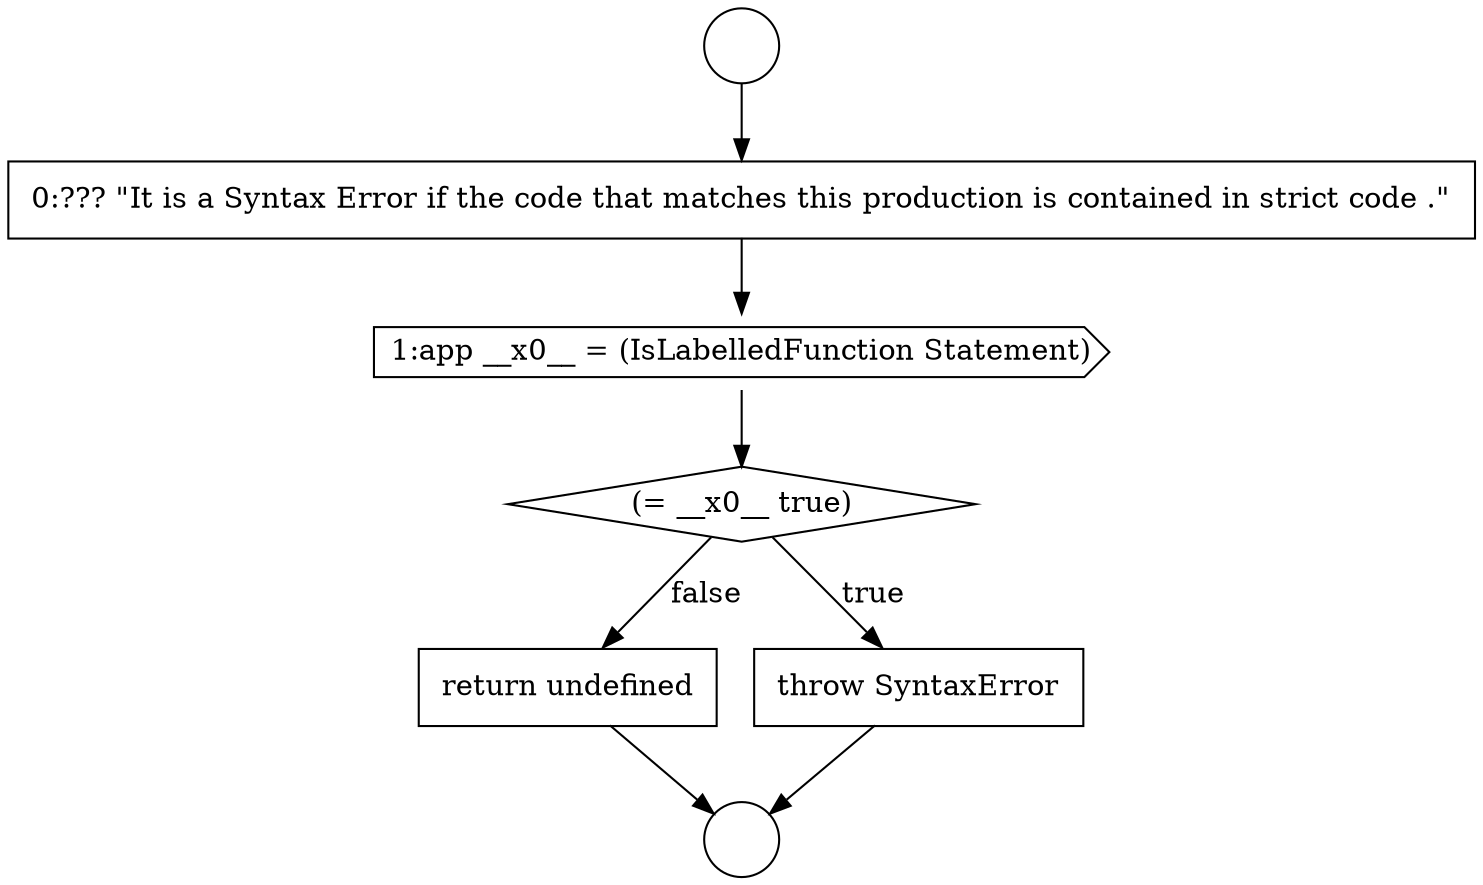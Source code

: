 digraph {
  node16372 [shape=none, margin=0, label=<<font color="black">
    <table border="0" cellborder="1" cellspacing="0" cellpadding="10">
      <tr><td align="left">0:??? &quot;It is a Syntax Error if the code that matches this production is contained in strict code .&quot;</td></tr>
    </table>
  </font>> color="black" fillcolor="white" style=filled]
  node16376 [shape=none, margin=0, label=<<font color="black">
    <table border="0" cellborder="1" cellspacing="0" cellpadding="10">
      <tr><td align="left">return undefined</td></tr>
    </table>
  </font>> color="black" fillcolor="white" style=filled]
  node16371 [shape=circle label=" " color="black" fillcolor="white" style=filled]
  node16375 [shape=none, margin=0, label=<<font color="black">
    <table border="0" cellborder="1" cellspacing="0" cellpadding="10">
      <tr><td align="left">throw SyntaxError</td></tr>
    </table>
  </font>> color="black" fillcolor="white" style=filled]
  node16370 [shape=circle label=" " color="black" fillcolor="white" style=filled]
  node16374 [shape=diamond, label=<<font color="black">(= __x0__ true)</font>> color="black" fillcolor="white" style=filled]
  node16373 [shape=cds, label=<<font color="black">1:app __x0__ = (IsLabelledFunction Statement)</font>> color="black" fillcolor="white" style=filled]
  node16370 -> node16372 [ color="black"]
  node16375 -> node16371 [ color="black"]
  node16373 -> node16374 [ color="black"]
  node16376 -> node16371 [ color="black"]
  node16374 -> node16375 [label=<<font color="black">true</font>> color="black"]
  node16374 -> node16376 [label=<<font color="black">false</font>> color="black"]
  node16372 -> node16373 [ color="black"]
}
